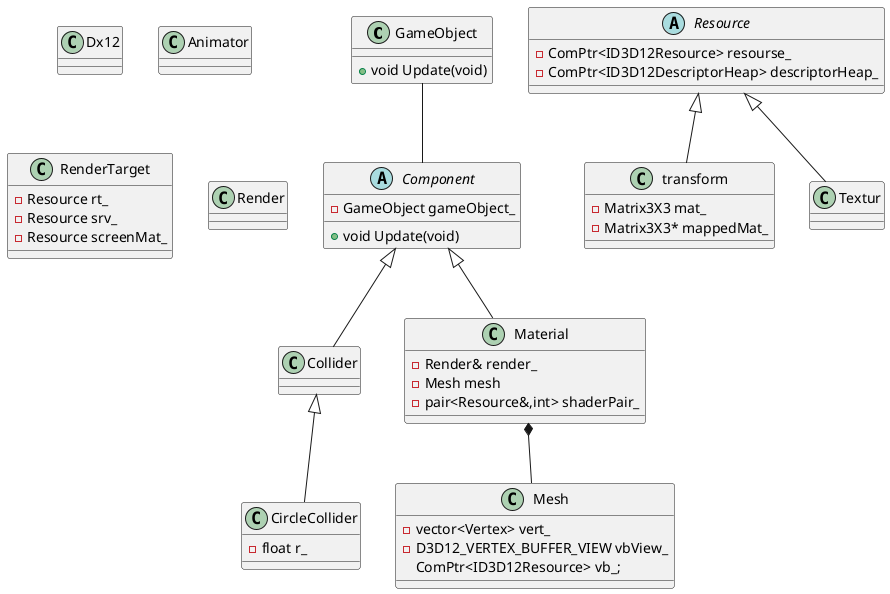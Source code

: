 @startuml クラス図(全体)

class GameObject{
    +void Update(void)
}

class Dx12{

}



abstract class Component{
    +void Update(void)
    -GameObject gameObject_
}

GameObject -- Component

class Collider{
    
}

Component <|-- Collider

class CircleCollider{
    -float r_
}

Collider <|-- CircleCollider

class Animator{

}

class RenderTarget{
    -Resource rt_
    -Resource srv_
    -Resource screenMat_
}

abstract class Resource{
    -ComPtr<ID3D12Resource> resourse_
    -ComPtr<ID3D12DescriptorHeap> descriptorHeap_ 
}



class transform{
    -Matrix3X3 mat_
    -Matrix3X3* mappedMat_
}

Resource <|-- transform

class Textur{
}

Resource <|-- Textur


class Mesh{
    -vector<Vertex> vert_
    -D3D12_VERTEX_BUFFER_VIEW vbView_
    ComPtr<ID3D12Resource> vb_;
}

Material *-- Mesh

class Material{
    -Render& render_
    -Mesh mesh
    -pair<Resource&,int> shaderPair_    
}

Component <|-- Material

class Render{
    
}

@enduml